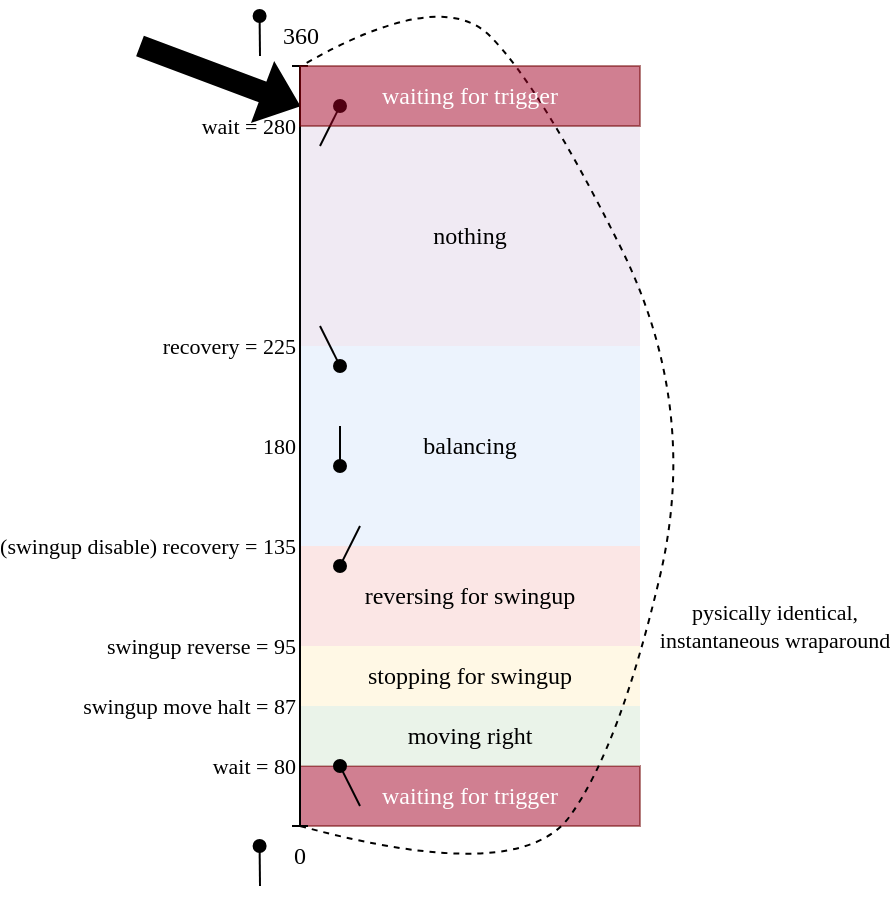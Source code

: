 <mxfile version="18.0.6" type="device" pages="2"><diagram id="BPW5UfSkS_bIIOj6HiAd" name="Page-1"><mxGraphModel dx="1625" dy="1294" grid="1" gridSize="10" guides="1" tooltips="1" connect="1" arrows="1" fold="1" page="0" pageScale="1" pageWidth="850" pageHeight="1100" math="1" shadow="0"><root><mxCell id="0"/><mxCell id="1" parent="0"/><mxCell id="7C4664pA_acWi4I-Xwkd-49" value="waiting for trigger" style="rounded=0;whiteSpace=wrap;html=1;fontFamily=Computer Modern;fillColor=#a20025;strokeColor=#6F0000;opacity=50;fontColor=#ffffff;" parent="1" vertex="1"><mxGeometry x="-310" y="-40" width="170" height="30" as="geometry"/></mxCell><mxCell id="7C4664pA_acWi4I-Xwkd-38" value="nothing" style="rounded=0;whiteSpace=wrap;html=1;fontFamily=Computer Modern;fillColor=#e1d5e7;strokeColor=none;opacity=50;" parent="1" vertex="1"><mxGeometry x="-310" y="-360" width="170" height="110" as="geometry"/></mxCell><mxCell id="7C4664pA_acWi4I-Xwkd-37" value="moving right" style="rounded=0;whiteSpace=wrap;html=1;fontFamily=Computer Modern;fillColor=#d5e8d4;strokeColor=none;opacity=50;" parent="1" vertex="1"><mxGeometry x="-310" y="-70" width="170" height="30" as="geometry"/></mxCell><mxCell id="7C4664pA_acWi4I-Xwkd-36" value="stopping for swingup" style="rounded=0;whiteSpace=wrap;html=1;fontFamily=Computer Modern;fillColor=#fff2cc;strokeColor=none;opacity=50;" parent="1" vertex="1"><mxGeometry x="-310" y="-100" width="170" height="30" as="geometry"/></mxCell><mxCell id="7C4664pA_acWi4I-Xwkd-35" value="reversing for swingup" style="rounded=0;whiteSpace=wrap;html=1;fontFamily=Computer Modern;fillColor=#f8cecc;strokeColor=none;opacity=50;" parent="1" vertex="1"><mxGeometry x="-310" y="-150" width="170" height="50" as="geometry"/></mxCell><mxCell id="7C4664pA_acWi4I-Xwkd-34" value="balancing" style="rounded=0;whiteSpace=wrap;html=1;fontFamily=Computer Modern;fillColor=#dae8fc;strokeColor=none;opacity=50;" parent="1" vertex="1"><mxGeometry x="-310" y="-250" width="170" height="100" as="geometry"/></mxCell><mxCell id="7C4664pA_acWi4I-Xwkd-15" value="" style="endArrow=baseDash;html=1;rounded=0;endFill=0;startArrow=baseDash;startFill=0;" parent="1" edge="1"><mxGeometry width="50" height="50" relative="1" as="geometry"><mxPoint x="-310" y="-10" as="sourcePoint"/><mxPoint x="-310" y="-390" as="targetPoint"/></mxGeometry></mxCell><mxCell id="7C4664pA_acWi4I-Xwkd-17" value="&lt;font face=&quot;Computer Modern&quot;&gt;0&lt;/font&gt;" style="text;html=1;strokeColor=none;fillColor=none;align=center;verticalAlign=middle;whiteSpace=wrap;rounded=0;" parent="1" vertex="1"><mxGeometry x="-340" y="-10" width="60" height="30" as="geometry"/></mxCell><mxCell id="7C4664pA_acWi4I-Xwkd-18" value="&lt;font face=&quot;Computer Modern&quot;&gt;360&lt;/font&gt;" style="text;html=1;strokeColor=none;fillColor=none;align=center;verticalAlign=middle;whiteSpace=wrap;rounded=0;" parent="1" vertex="1"><mxGeometry x="-340" y="-420" width="61" height="30" as="geometry"/></mxCell><mxCell id="7C4664pA_acWi4I-Xwkd-19" value="" style="endArrow=oval;html=1;rounded=0;fontFamily=Computer Modern;endFill=1;" parent="1" edge="1"><mxGeometry width="50" height="50" relative="1" as="geometry"><mxPoint x="-280" y="-20" as="sourcePoint"/><mxPoint x="-290" y="-40" as="targetPoint"/></mxGeometry></mxCell><mxCell id="7C4664pA_acWi4I-Xwkd-20" value="" style="endArrow=oval;html=1;rounded=0;fontFamily=Computer Modern;endFill=1;" parent="1" edge="1"><mxGeometry width="50" height="50" relative="1" as="geometry"><mxPoint x="-300" y="-350" as="sourcePoint"/><mxPoint x="-290" y="-370" as="targetPoint"/></mxGeometry></mxCell><mxCell id="7C4664pA_acWi4I-Xwkd-23" value="" style="endArrow=oval;html=1;rounded=0;fontFamily=Computer Modern;endFill=1;" parent="1" edge="1"><mxGeometry width="50" height="50" relative="1" as="geometry"><mxPoint x="-290" y="-210" as="sourcePoint"/><mxPoint x="-290" y="-190" as="targetPoint"/></mxGeometry></mxCell><mxCell id="7C4664pA_acWi4I-Xwkd-24" value="" style="endArrow=oval;html=1;rounded=0;fontFamily=Computer Modern;endFill=1;" parent="1" edge="1"><mxGeometry width="50" height="50" relative="1" as="geometry"><mxPoint x="-330" y="-395" as="sourcePoint"/><mxPoint x="-330.2" y="-415" as="targetPoint"/></mxGeometry></mxCell><mxCell id="7C4664pA_acWi4I-Xwkd-25" value="&lt;span style=&quot;font-size: 11px;&quot;&gt;180&lt;/span&gt;" style="text;html=1;strokeColor=none;fillColor=none;align=right;verticalAlign=middle;whiteSpace=wrap;rounded=0;fontFamily=Computer Modern;" parent="1" vertex="1"><mxGeometry x="-350" y="-210" width="40" height="20" as="geometry"/></mxCell><mxCell id="7C4664pA_acWi4I-Xwkd-26" value="&lt;span style=&quot;font-size: 11px;&quot;&gt;swingup move halt = 87&lt;/span&gt;" style="text;html=1;strokeColor=none;fillColor=none;align=right;verticalAlign=middle;whiteSpace=wrap;rounded=0;fontFamily=Computer Modern;" parent="1" vertex="1"><mxGeometry x="-430" y="-80" width="120" height="20" as="geometry"/></mxCell><mxCell id="7C4664pA_acWi4I-Xwkd-27" value="&lt;span style=&quot;font-size: 11px;&quot;&gt;swingup reverse = 95&lt;/span&gt;" style="text;html=1;strokeColor=none;fillColor=none;align=right;verticalAlign=middle;whiteSpace=wrap;rounded=0;fontFamily=Computer Modern;" parent="1" vertex="1"><mxGeometry x="-430" y="-110" width="120" height="20" as="geometry"/></mxCell><mxCell id="7C4664pA_acWi4I-Xwkd-28" value="&lt;span style=&quot;font-size: 11px;&quot;&gt;(swingup disable) recovery = 135&lt;/span&gt;" style="text;html=1;strokeColor=none;fillColor=none;align=right;verticalAlign=middle;whiteSpace=wrap;rounded=0;fontFamily=Computer Modern;" parent="1" vertex="1"><mxGeometry x="-460" y="-160" width="150" height="20" as="geometry"/></mxCell><mxCell id="7C4664pA_acWi4I-Xwkd-29" value="&lt;span style=&quot;font-size: 11px;&quot;&gt;recovery = 225&lt;/span&gt;" style="text;html=1;strokeColor=none;fillColor=none;align=right;verticalAlign=middle;whiteSpace=wrap;rounded=0;fontFamily=Computer Modern;" parent="1" vertex="1"><mxGeometry x="-460" y="-260" width="150" height="20" as="geometry"/></mxCell><mxCell id="7C4664pA_acWi4I-Xwkd-32" value="" style="endArrow=oval;html=1;rounded=0;fontFamily=Computer Modern;endFill=1;" parent="1" edge="1"><mxGeometry width="50" height="50" relative="1" as="geometry"><mxPoint x="-300" y="-260" as="sourcePoint"/><mxPoint x="-290" y="-240" as="targetPoint"/></mxGeometry></mxCell><mxCell id="7C4664pA_acWi4I-Xwkd-33" value="" style="endArrow=oval;html=1;rounded=0;fontFamily=Computer Modern;endFill=1;" parent="1" edge="1"><mxGeometry width="50" height="50" relative="1" as="geometry"><mxPoint x="-280" y="-160" as="sourcePoint"/><mxPoint x="-290" y="-140" as="targetPoint"/></mxGeometry></mxCell><mxCell id="7C4664pA_acWi4I-Xwkd-40" value="" style="curved=1;endArrow=none;html=1;rounded=0;fontFamily=Computer Modern;startArrow=none;startFill=0;exitX=0.5;exitY=0;exitDx=0;exitDy=0;entryX=0.5;entryY=1;entryDx=0;entryDy=0;dashed=1;endFill=0;" parent="1" source="7C4664pA_acWi4I-Xwkd-17" target="7C4664pA_acWi4I-Xwkd-18" edge="1"><mxGeometry width="50" height="50" relative="1" as="geometry"><mxPoint x="-300" y="-5" as="sourcePoint"/><mxPoint x="-302" y="-424" as="targetPoint"/><Array as="points"><mxPoint x="-200" y="20"/><mxPoint x="-150" y="-50"/><mxPoint x="-110" y="-220"/><mxPoint x="-190" y="-380"/><mxPoint x="-240" y="-430"/></Array></mxGeometry></mxCell><mxCell id="7C4664pA_acWi4I-Xwkd-41" value="pysically identical,&lt;br&gt;instantaneous wraparound" style="edgeLabel;html=1;align=center;verticalAlign=middle;resizable=0;points=[];fontFamily=Computer Modern;" parent="7C4664pA_acWi4I-Xwkd-40" vertex="1" connectable="0"><mxGeometry x="0.125" y="9" relative="1" as="geometry"><mxPoint x="55" y="125" as="offset"/></mxGeometry></mxCell><mxCell id="7C4664pA_acWi4I-Xwkd-45" value="" style="endArrow=oval;html=1;rounded=0;fontFamily=Computer Modern;endFill=1;" parent="1" edge="1"><mxGeometry width="50" height="50" relative="1" as="geometry"><mxPoint x="-330" y="20" as="sourcePoint"/><mxPoint x="-330.2" as="targetPoint"/></mxGeometry></mxCell><mxCell id="7C4664pA_acWi4I-Xwkd-47" value="" style="endArrow=classic;html=1;rounded=0;fontFamily=Computer Modern;curved=1;shape=flexArrow;fillColor=#000000;" parent="1" edge="1"><mxGeometry width="50" height="50" relative="1" as="geometry"><mxPoint x="-390" y="-400" as="sourcePoint"/><mxPoint x="-310" y="-370" as="targetPoint"/></mxGeometry></mxCell><mxCell id="7C4664pA_acWi4I-Xwkd-48" value="&lt;span style=&quot;font-size: 11px;&quot;&gt;wait = 80&lt;/span&gt;" style="text;html=1;strokeColor=none;fillColor=none;align=right;verticalAlign=middle;whiteSpace=wrap;rounded=0;fontFamily=Computer Modern;" parent="1" vertex="1"><mxGeometry x="-430" y="-50" width="120" height="20" as="geometry"/></mxCell><mxCell id="7C4664pA_acWi4I-Xwkd-50" value="waiting for trigger" style="rounded=0;whiteSpace=wrap;html=1;fontFamily=Computer Modern;fillColor=#a20025;strokeColor=#6F0000;opacity=50;fontColor=#ffffff;" parent="1" vertex="1"><mxGeometry x="-310" y="-390" width="170" height="30" as="geometry"/></mxCell><mxCell id="7C4664pA_acWi4I-Xwkd-51" value="&lt;span style=&quot;font-size: 11px;&quot;&gt;wait = 280&lt;/span&gt;" style="text;html=1;strokeColor=none;fillColor=none;align=right;verticalAlign=middle;whiteSpace=wrap;rounded=0;fontFamily=Computer Modern;" parent="1" vertex="1"><mxGeometry x="-430" y="-370" width="120" height="20" as="geometry"/></mxCell></root></mxGraphModel></diagram><diagram id="bRt9AlH7rC3l7F4Z67Jd" name="Page-2"><mxGraphModel dx="414" dy="1294" grid="1" gridSize="10" guides="1" tooltips="1" connect="1" arrows="1" fold="1" page="0" pageScale="1" pageWidth="850" pageHeight="1100" math="1" shadow="0"><root><mxCell id="0"/><mxCell id="1" parent="0"/><mxCell id="8QpZiK7i0WaOGXat7LPX-4" style="edgeStyle=orthogonalEdgeStyle;rounded=0;orthogonalLoop=1;jettySize=auto;html=1;exitX=1;exitY=0.5;exitDx=0;exitDy=0;entryX=0;entryY=0.5;entryDx=0;entryDy=0;fontFamily=Computer Modern;startArrow=none;startFill=0;endArrow=classic;endFill=1;fillColor=#000000;" parent="1" source="8QpZiK7i0WaOGXat7LPX-2" target="8QpZiK7i0WaOGXat7LPX-7" edge="1"><mxGeometry relative="1" as="geometry"/></mxCell><mxCell id="8QpZiK7i0WaOGXat7LPX-5" value="&lt;font face=&quot;Courier New&quot;&gt;setup()&lt;/font&gt;&lt;br&gt;return" style="edgeLabel;html=1;align=center;verticalAlign=middle;resizable=0;points=[];fontFamily=Computer Modern;" parent="8QpZiK7i0WaOGXat7LPX-4" vertex="1" connectable="0"><mxGeometry x="0.17" y="-2" relative="1" as="geometry"><mxPoint x="-17" y="-2" as="offset"/></mxGeometry></mxCell><mxCell id="8QpZiK7i0WaOGXat7LPX-2" value="init" style="rounded=1;whiteSpace=wrap;html=1;fontFamily=Computer Modern;fillColor=default;" parent="1" vertex="1"><mxGeometry x="356" y="-337" width="50" height="40" as="geometry"/></mxCell><mxCell id="8QpZiK7i0WaOGXat7LPX-9" value="swingup state group" style="swimlane;rounded=0;dashed=1;fontFamily=Computer Modern;fillColor=none;" parent="1" vertex="1"><mxGeometry x="520" y="-480" width="830" height="290" as="geometry"/></mxCell><mxCell id="8QpZiK7i0WaOGXat7LPX-15" style="edgeStyle=orthogonalEdgeStyle;rounded=0;orthogonalLoop=1;jettySize=auto;html=1;exitX=1;exitY=0.5;exitDx=0;exitDy=0;entryX=0;entryY=0.5;entryDx=0;entryDy=0;fontFamily=Computer Modern;startArrow=none;startFill=0;endArrow=classic;endFill=1;fillColor=#000000;" parent="8QpZiK7i0WaOGXat7LPX-9" source="8QpZiK7i0WaOGXat7LPX-7" target="8QpZiK7i0WaOGXat7LPX-14" edge="1"><mxGeometry relative="1" as="geometry"/></mxCell><mxCell id="8QpZiK7i0WaOGXat7LPX-16" value="(angle &amp;lt; 80&lt;br&gt;|| angle &amp;gt; 280) &lt;br&gt;&amp;amp;&amp;amp; triggered" style="edgeLabel;html=1;align=center;verticalAlign=middle;resizable=0;points=[];fontFamily=Computer Modern;" parent="8QpZiK7i0WaOGXat7LPX-15" vertex="1" connectable="0"><mxGeometry x="0.252" y="-1" relative="1" as="geometry"><mxPoint x="-28" y="-1" as="offset"/></mxGeometry></mxCell><mxCell id="8QpZiK7i0WaOGXat7LPX-7" value="waiting for swingup trigger" style="rounded=1;whiteSpace=wrap;html=1;fontFamily=Computer Modern;fillColor=default;" parent="8QpZiK7i0WaOGXat7LPX-9" vertex="1"><mxGeometry x="30" y="143" width="90" height="40" as="geometry"/></mxCell><mxCell id="olciEUm-wYskju39zj7T-1" style="edgeStyle=orthogonalEdgeStyle;rounded=0;orthogonalLoop=1;jettySize=auto;html=1;exitX=1;exitY=0.5;exitDx=0;exitDy=0;entryX=0;entryY=0.5;entryDx=0;entryDy=0;fontFamily=Computer Modern;startArrow=none;startFill=0;endArrow=classic;endFill=1;fillColor=#000000;" parent="8QpZiK7i0WaOGXat7LPX-9" source="8QpZiK7i0WaOGXat7LPX-14" target="ldnzfTojh5Ck7so2yTcw-3" edge="1"><mxGeometry relative="1" as="geometry"/></mxCell><mxCell id="b2wtzp563ysavwvi_QYD-1" value="87 &amp;lt; angle &amp;lt; 95&amp;nbsp;" style="edgeLabel;html=1;align=center;verticalAlign=middle;resizable=0;points=[];fontFamily=Computer Modern;" parent="olciEUm-wYskju39zj7T-1" vertex="1" connectable="0"><mxGeometry x="0.183" y="-2" relative="1" as="geometry"><mxPoint x="-13" y="-2" as="offset"/></mxGeometry></mxCell><mxCell id="yUGWF2OVIKI5BOwOvc3R-1" style="edgeStyle=orthogonalEdgeStyle;rounded=0;orthogonalLoop=1;jettySize=auto;html=1;exitX=0.5;exitY=1;exitDx=0;exitDy=0;entryX=0.75;entryY=1;entryDx=0;entryDy=0;fontFamily=Computer Modern;fontColor=#000000;startArrow=none;startFill=0;endArrow=classic;endFill=1;fillColor=#000000;" parent="8QpZiK7i0WaOGXat7LPX-9" source="8QpZiK7i0WaOGXat7LPX-14" target="8QpZiK7i0WaOGXat7LPX-7" edge="1"><mxGeometry relative="1" as="geometry"><Array as="points"><mxPoint x="285" y="223"/><mxPoint x="97" y="223"/><mxPoint x="97" y="183"/></Array></mxGeometry></mxCell><mxCell id="yUGWF2OVIKI5BOwOvc3R-2" value="timeout" style="edgeLabel;html=1;align=center;verticalAlign=middle;resizable=0;points=[];fontFamily=Computer Modern;fontColor=#FFFFFF;" parent="yUGWF2OVIKI5BOwOvc3R-1" vertex="1" connectable="0"><mxGeometry x="0.265" y="-1" relative="1" as="geometry"><mxPoint x="33" as="offset"/></mxGeometry></mxCell><mxCell id="8QpZiK7i0WaOGXat7LPX-14" value="moving right" style="rounded=1;whiteSpace=wrap;html=1;fontFamily=Computer Modern;fillColor=default;" parent="8QpZiK7i0WaOGXat7LPX-9" vertex="1"><mxGeometry x="260" y="143" width="50" height="40" as="geometry"/></mxCell><mxCell id="b2wtzp563ysavwvi_QYD-3" style="edgeStyle=orthogonalEdgeStyle;rounded=0;orthogonalLoop=1;jettySize=auto;html=1;exitX=1;exitY=0.5;exitDx=0;exitDy=0;fontFamily=Computer Modern;startArrow=none;startFill=0;endArrow=classic;endFill=1;fillColor=#000000;" parent="8QpZiK7i0WaOGXat7LPX-9" source="ldnzfTojh5Ck7so2yTcw-3" target="b2wtzp563ysavwvi_QYD-2" edge="1"><mxGeometry relative="1" as="geometry"/></mxCell><mxCell id="b2wtzp563ysavwvi_QYD-4" value="95 &amp;lt; angle &amp;lt; 135" style="edgeLabel;html=1;align=center;verticalAlign=middle;resizable=0;points=[];fontFamily=Computer Modern;" parent="b2wtzp563ysavwvi_QYD-3" vertex="1" connectable="0"><mxGeometry x="-0.366" relative="1" as="geometry"><mxPoint x="18" as="offset"/></mxGeometry></mxCell><mxCell id="yUGWF2OVIKI5BOwOvc3R-12" style="edgeStyle=elbowEdgeStyle;rounded=0;orthogonalLoop=1;jettySize=auto;elbow=vertical;html=1;exitX=0.5;exitY=1;exitDx=0;exitDy=0;entryX=0.5;entryY=1;entryDx=0;entryDy=0;fontFamily=Computer Modern;fontColor=#000000;startArrow=none;startFill=0;endArrow=classic;endFill=1;fillColor=#000000;" parent="8QpZiK7i0WaOGXat7LPX-9" source="ldnzfTojh5Ck7so2yTcw-3" target="8QpZiK7i0WaOGXat7LPX-7" edge="1"><mxGeometry relative="1" as="geometry"><Array as="points"><mxPoint x="240" y="243"/></Array></mxGeometry></mxCell><mxCell id="bdiJ0x_wyqjcsTVTfeQo-1" value="angle &amp;lt; 87" style="edgeLabel;html=1;align=center;verticalAlign=middle;resizable=0;points=[];fontFamily=Computer Modern;fontColor=#FFFFFF;" parent="yUGWF2OVIKI5BOwOvc3R-12" vertex="1" connectable="0"><mxGeometry x="-0.896" relative="1" as="geometry"><mxPoint as="offset"/></mxGeometry></mxCell><mxCell id="ldnzfTojh5Ck7so2yTcw-3" value="stopping" style="rounded=1;whiteSpace=wrap;html=1;fontFamily=Computer Modern;fillColor=default;" parent="8QpZiK7i0WaOGXat7LPX-9" vertex="1"><mxGeometry x="430" y="143" width="50" height="40" as="geometry"/></mxCell><mxCell id="5I5O7KyP32jyBNBwFRY0-1" style="edgeStyle=orthogonalEdgeStyle;rounded=0;orthogonalLoop=1;jettySize=auto;html=1;exitX=0.5;exitY=1;exitDx=0;exitDy=0;entryX=0.25;entryY=1;entryDx=0;entryDy=0;fontColor=#FFFFFF;" edge="1" parent="8QpZiK7i0WaOGXat7LPX-9" source="b2wtzp563ysavwvi_QYD-2" target="8QpZiK7i0WaOGXat7LPX-7"><mxGeometry relative="1" as="geometry"><Array as="points"><mxPoint x="625" y="263"/><mxPoint x="53" y="263"/></Array></mxGeometry></mxCell><mxCell id="5I5O7KyP32jyBNBwFRY0-2" value="angle &amp;lt; 95" style="edgeLabel;html=1;align=center;verticalAlign=middle;resizable=0;points=[];fontColor=#FFFFFF;fontFamily=Computer Modern;" vertex="1" connectable="0" parent="5I5O7KyP32jyBNBwFRY0-1"><mxGeometry x="-0.923" relative="1" as="geometry"><mxPoint as="offset"/></mxGeometry></mxCell><mxCell id="InrXBHwCLCQoV7eg4ji6-2" style="edgeStyle=orthogonalEdgeStyle;rounded=0;orthogonalLoop=1;jettySize=auto;html=1;exitX=1;exitY=0.5;exitDx=0;exitDy=0;entryX=0;entryY=0.5;entryDx=0;entryDy=0;fontFamily=Computer Modern;fontColor=#FFFFFF;" edge="1" parent="8QpZiK7i0WaOGXat7LPX-9" source="b2wtzp563ysavwvi_QYD-2" target="InrXBHwCLCQoV7eg4ji6-1"><mxGeometry relative="1" as="geometry"/></mxCell><mxCell id="InrXBHwCLCQoV7eg4ji6-3" value="135 &amp;lt; angle &amp;lt; 225" style="edgeLabel;html=1;align=center;verticalAlign=middle;resizable=0;points=[];fontFamily=Computer Modern;fontColor=#FFFFFF;" vertex="1" connectable="0" parent="InrXBHwCLCQoV7eg4ji6-2"><mxGeometry x="0.393" y="-1" relative="1" as="geometry"><mxPoint x="-26" y="-1" as="offset"/></mxGeometry></mxCell><mxCell id="b2wtzp563ysavwvi_QYD-2" value="moving left" style="rounded=1;whiteSpace=wrap;html=1;fontFamily=Computer Modern;fillColor=default;" parent="8QpZiK7i0WaOGXat7LPX-9" vertex="1"><mxGeometry x="600" y="143" width="50" height="40" as="geometry"/></mxCell><mxCell id="YF0zDMB4sUFwC8O6AXtD-3" value="Is this what we want?" style="text;html=1;strokeColor=none;fillColor=none;align=center;verticalAlign=middle;whiteSpace=wrap;rounded=0;dashed=1;fontFamily=Computer Modern;fontStyle=2;labelBackgroundColor=none;fontColor=#FF3333;" parent="8QpZiK7i0WaOGXat7LPX-9" vertex="1"><mxGeometry x="310" y="223" width="140" height="20" as="geometry"/></mxCell><mxCell id="5I5O7KyP32jyBNBwFRY0-3" value="Is this what we want?" style="text;html=1;strokeColor=none;fillColor=none;align=center;verticalAlign=middle;whiteSpace=wrap;rounded=0;dashed=1;fontFamily=Computer Modern;fontStyle=2;labelBackgroundColor=none;fontColor=#FF3333;" vertex="1" parent="8QpZiK7i0WaOGXat7LPX-9"><mxGeometry x="480" y="243" width="140" height="20" as="geometry"/></mxCell><mxCell id="K5LYDtkAjqafLGuHtbs7-4" style="edgeStyle=orthogonalEdgeStyle;rounded=0;orthogonalLoop=1;jettySize=auto;html=1;exitX=0.25;exitY=0;exitDx=0;exitDy=0;entryX=0.75;entryY=0;entryDx=0;entryDy=0;fontFamily=Computer Modern;fontColor=#FFFFFF;" edge="1" parent="8QpZiK7i0WaOGXat7LPX-9" source="InrXBHwCLCQoV7eg4ji6-1" target="8QpZiK7i0WaOGXat7LPX-7"><mxGeometry relative="1" as="geometry"><Array as="points"><mxPoint x="773" y="93"/><mxPoint x="97" y="93"/></Array></mxGeometry></mxCell><mxCell id="K5LYDtkAjqafLGuHtbs7-8" value="angle &amp;lt; 135&lt;br&gt;|| angle &amp;gt; 225" style="edgeLabel;html=1;align=center;verticalAlign=middle;resizable=0;points=[];fontFamily=Computer Modern;fontColor=#FFFFFF;" vertex="1" connectable="0" parent="K5LYDtkAjqafLGuHtbs7-4"><mxGeometry x="-0.835" y="-1" relative="1" as="geometry"><mxPoint x="-30" y="-4" as="offset"/></mxGeometry></mxCell><mxCell id="BzjP0oQIEZKr9AeI5eHB-1" style="edgeStyle=orthogonalEdgeStyle;rounded=0;orthogonalLoop=1;jettySize=auto;html=1;exitX=0.5;exitY=0;exitDx=0;exitDy=0;entryX=0.457;entryY=-0.025;entryDx=0;entryDy=0;entryPerimeter=0;fontFamily=Computer Modern;fontColor=#FFFFFF;" edge="1" parent="8QpZiK7i0WaOGXat7LPX-9" source="InrXBHwCLCQoV7eg4ji6-1" target="8QpZiK7i0WaOGXat7LPX-7"><mxGeometry relative="1" as="geometry"><Array as="points"><mxPoint x="785" y="58"/><mxPoint x="71" y="58"/></Array></mxGeometry></mxCell><mxCell id="BzjP0oQIEZKr9AeI5eHB-2" value="balancing stop request" style="edgeLabel;html=1;align=center;verticalAlign=middle;resizable=0;points=[];fontFamily=Computer Modern;fontColor=#FFFFFF;" vertex="1" connectable="0" parent="BzjP0oQIEZKr9AeI5eHB-1"><mxGeometry x="-0.562" relative="1" as="geometry"><mxPoint x="33" as="offset"/></mxGeometry></mxCell><mxCell id="InrXBHwCLCQoV7eg4ji6-1" value="balancing" style="rounded=1;whiteSpace=wrap;html=1;fontFamily=Computer Modern;fillColor=default;" vertex="1" parent="8QpZiK7i0WaOGXat7LPX-9"><mxGeometry x="760" y="143" width="50" height="40" as="geometry"/></mxCell><mxCell id="BzjP0oQIEZKr9AeI5eHB-4" value="S2" style="text;html=1;strokeColor=none;fillColor=none;align=center;verticalAlign=middle;whiteSpace=wrap;rounded=0;fontFamily=Computer Modern;fontColor=#FFFFFF;" vertex="1" parent="8QpZiK7i0WaOGXat7LPX-9"><mxGeometry x="30" y="120" width="29" height="23" as="geometry"/></mxCell><mxCell id="BzjP0oQIEZKr9AeI5eHB-5" value="S3" style="text;html=1;strokeColor=none;fillColor=none;align=center;verticalAlign=middle;whiteSpace=wrap;rounded=0;fontFamily=Computer Modern;fontColor=#FFFFFF;" vertex="1" parent="8QpZiK7i0WaOGXat7LPX-9"><mxGeometry x="260" y="120" width="29" height="23" as="geometry"/></mxCell><mxCell id="BzjP0oQIEZKr9AeI5eHB-6" value="S4" style="text;html=1;strokeColor=none;fillColor=none;align=center;verticalAlign=middle;whiteSpace=wrap;rounded=0;fontFamily=Computer Modern;fontColor=#FFFFFF;" vertex="1" parent="8QpZiK7i0WaOGXat7LPX-9"><mxGeometry x="430" y="120" width="29" height="23" as="geometry"/></mxCell><mxCell id="BzjP0oQIEZKr9AeI5eHB-7" value="S5" style="text;html=1;strokeColor=none;fillColor=none;align=center;verticalAlign=middle;whiteSpace=wrap;rounded=0;fontFamily=Computer Modern;fontColor=#FFFFFF;" vertex="1" parent="8QpZiK7i0WaOGXat7LPX-9"><mxGeometry x="600" y="120" width="29" height="23" as="geometry"/></mxCell><mxCell id="BzjP0oQIEZKr9AeI5eHB-8" value="S6" style="text;html=1;strokeColor=none;fillColor=none;align=center;verticalAlign=middle;whiteSpace=wrap;rounded=0;fontFamily=Computer Modern;fontColor=#FFFFFF;" vertex="1" parent="8QpZiK7i0WaOGXat7LPX-9"><mxGeometry x="770.5" y="180" width="29" height="23" as="geometry"/></mxCell><mxCell id="8QpZiK7i0WaOGXat7LPX-12" value="It is assumed that pendulum faces down at bootup, so it's okay to go into waiting state" style="text;html=1;strokeColor=none;fillColor=none;align=center;verticalAlign=middle;whiteSpace=wrap;rounded=0;dashed=1;fontFamily=Computer Modern;fontStyle=2" parent="1" vertex="1"><mxGeometry x="356" y="-430" width="150" height="70" as="geometry"/></mxCell><mxCell id="BzjP0oQIEZKr9AeI5eHB-3" value="S1" style="text;html=1;strokeColor=none;fillColor=none;align=center;verticalAlign=middle;whiteSpace=wrap;rounded=0;fontFamily=Computer Modern;fontColor=#FFFFFF;" vertex="1" parent="1"><mxGeometry x="366.5" y="-297" width="29" height="23" as="geometry"/></mxCell></root></mxGraphModel></diagram></mxfile>